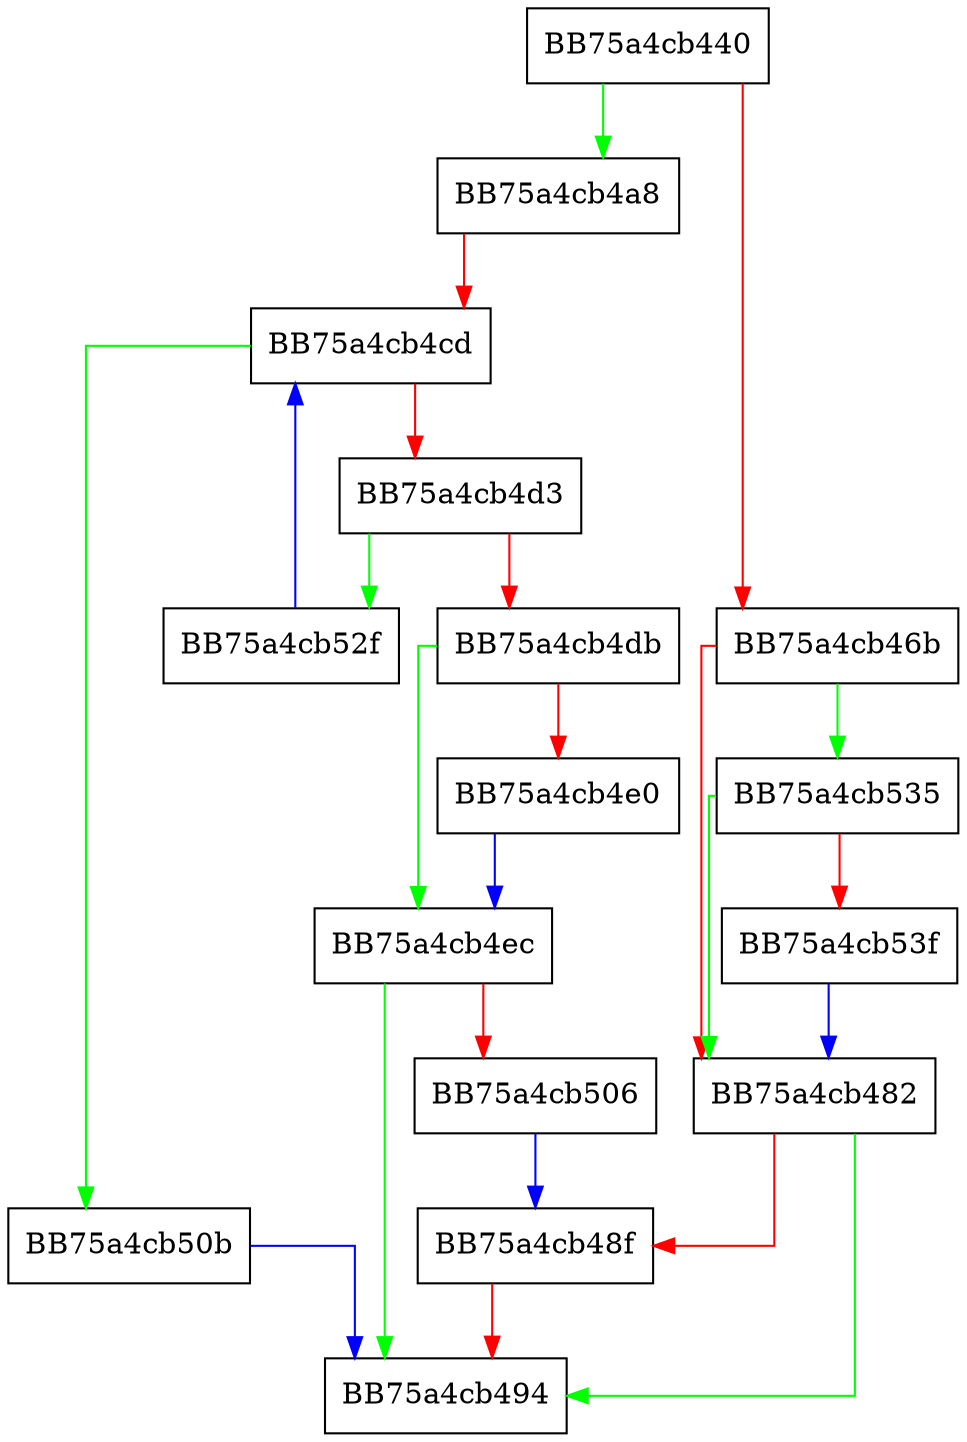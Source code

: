 digraph GetPendingDssSpynetContext {
  node [shape="box"];
  graph [splines=ortho];
  BB75a4cb440 -> BB75a4cb4a8 [color="green"];
  BB75a4cb440 -> BB75a4cb46b [color="red"];
  BB75a4cb46b -> BB75a4cb535 [color="green"];
  BB75a4cb46b -> BB75a4cb482 [color="red"];
  BB75a4cb482 -> BB75a4cb494 [color="green"];
  BB75a4cb482 -> BB75a4cb48f [color="red"];
  BB75a4cb48f -> BB75a4cb494 [color="red"];
  BB75a4cb4a8 -> BB75a4cb4cd [color="red"];
  BB75a4cb4cd -> BB75a4cb50b [color="green"];
  BB75a4cb4cd -> BB75a4cb4d3 [color="red"];
  BB75a4cb4d3 -> BB75a4cb52f [color="green"];
  BB75a4cb4d3 -> BB75a4cb4db [color="red"];
  BB75a4cb4db -> BB75a4cb4ec [color="green"];
  BB75a4cb4db -> BB75a4cb4e0 [color="red"];
  BB75a4cb4e0 -> BB75a4cb4ec [color="blue"];
  BB75a4cb4ec -> BB75a4cb494 [color="green"];
  BB75a4cb4ec -> BB75a4cb506 [color="red"];
  BB75a4cb506 -> BB75a4cb48f [color="blue"];
  BB75a4cb50b -> BB75a4cb494 [color="blue"];
  BB75a4cb52f -> BB75a4cb4cd [color="blue"];
  BB75a4cb535 -> BB75a4cb482 [color="green"];
  BB75a4cb535 -> BB75a4cb53f [color="red"];
  BB75a4cb53f -> BB75a4cb482 [color="blue"];
}